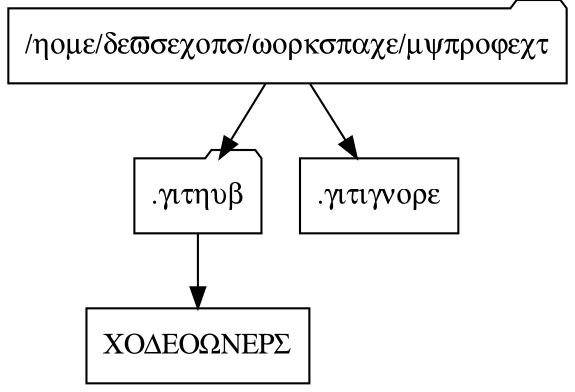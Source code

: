 digraph githubdirectory {
  size="8,4";
  node [fontname="Helvetica" fontsize=14 shape=box];
  edge [fontname="Symbol" fontsize=10];

  devsecops [shape=folder fontname="Symbol" label="/home/devsecops/workspace/myproject"];
  github [shape=folder fontname="Symbol" label=".github"];
  codeowners [fontname="Symbol" label="CODEOWNERS"];
  gitignore [fontname="Symbol" label=".gitignore"];

  devsecops -> github;
  github -> codeowners;
  devsecops -> gitignore;
}
